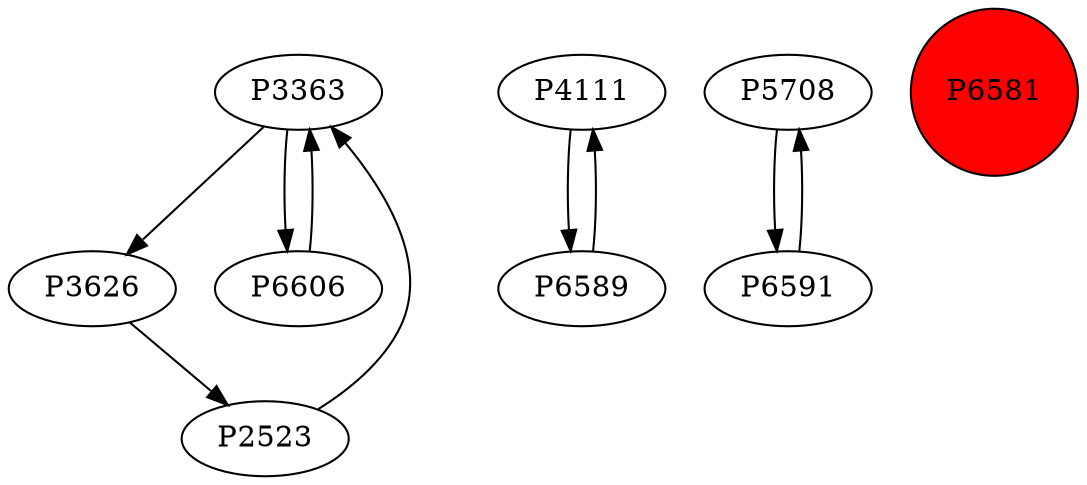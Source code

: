 digraph {
	P3363 -> P3626
	P4111 -> P6589
	P2523 -> P3363
	P6606 -> P3363
	P5708 -> P6591
	P6591 -> P5708
	P3363 -> P6606
	P3626 -> P2523
	P6589 -> P4111
	P6581 [shape=circle]
	P6581 [style=filled]
	P6581 [fillcolor=red]
}